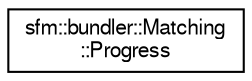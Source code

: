 digraph "Graphical Class Hierarchy"
{
  edge [fontname="FreeSans",fontsize="10",labelfontname="FreeSans",labelfontsize="10"];
  node [fontname="FreeSans",fontsize="10",shape=record];
  rankdir="LR";
  Node0 [label="sfm::bundler::Matching\l::Progress",height=0.2,width=0.4,color="black", fillcolor="white", style="filled",URL="$structsfm_1_1bundler_1_1_matching_1_1_progress.html"];
}
